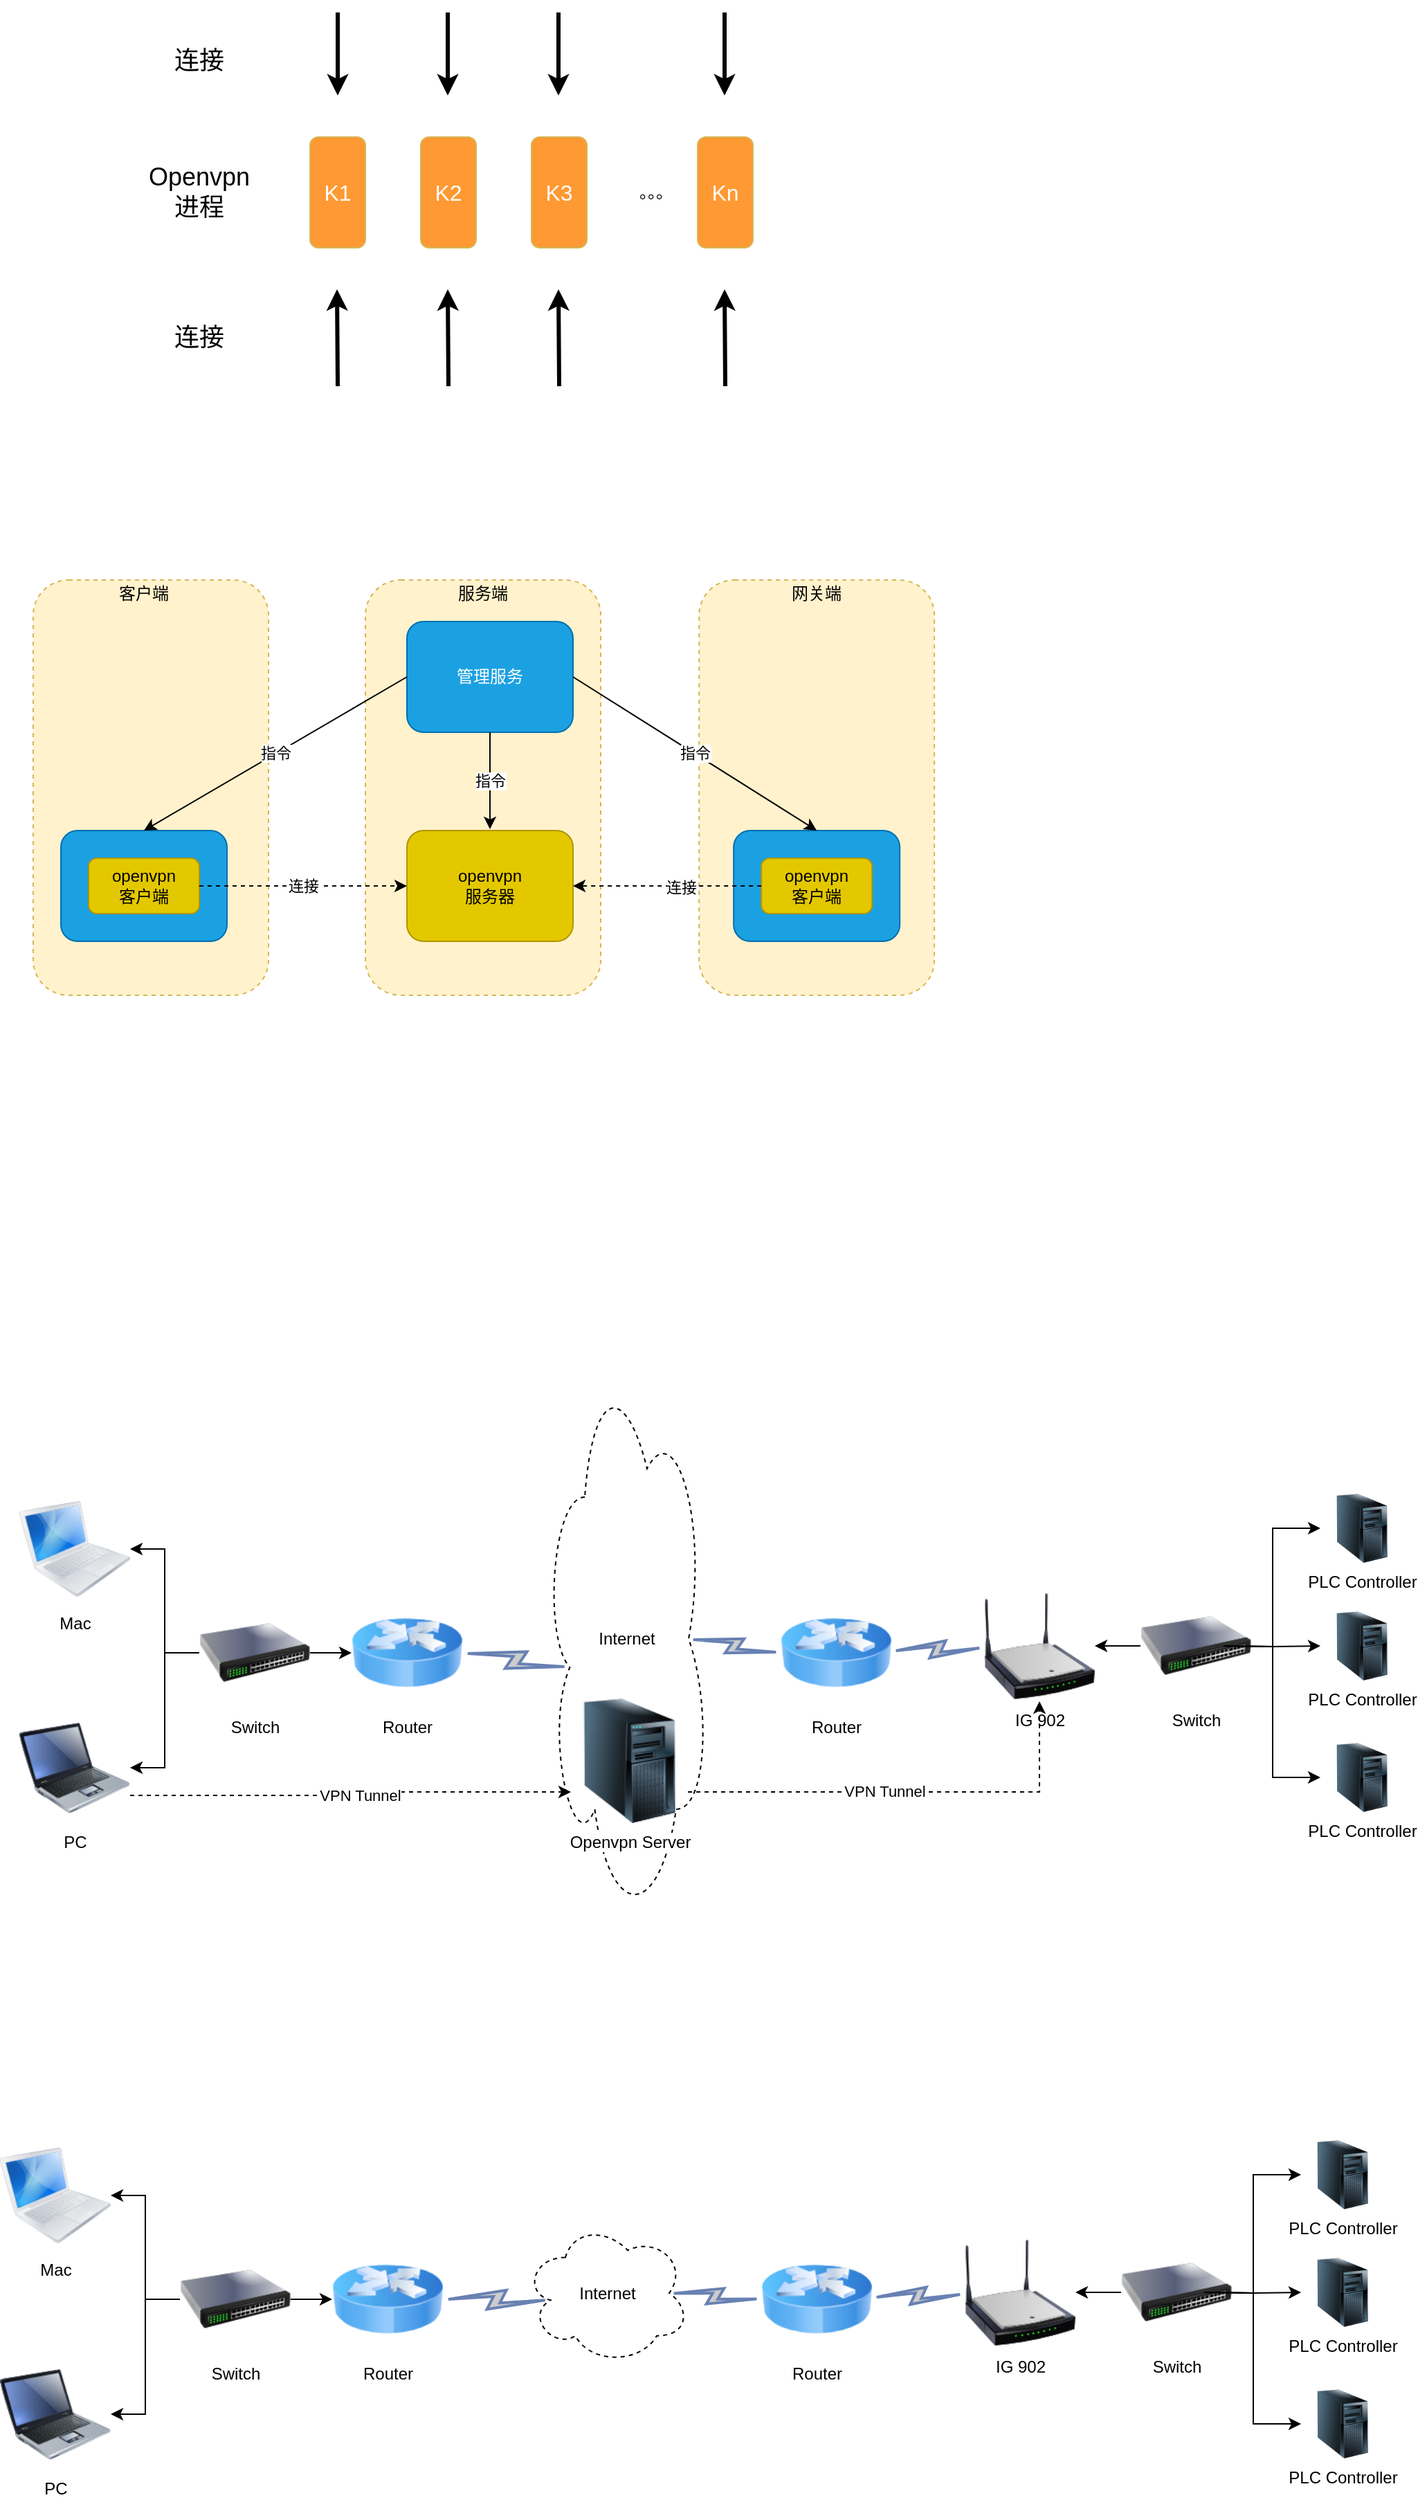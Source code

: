 <mxfile version="15.0.4" type="github">
  <diagram id="fSahD2rUQ293iNaQsKWA" name="Page-1">
    <mxGraphModel dx="1422" dy="762" grid="1" gridSize="10" guides="1" tooltips="1" connect="1" arrows="1" fold="1" page="1" pageScale="1" pageWidth="827" pageHeight="1169" math="0" shadow="0">
      <root>
        <mxCell id="0" />
        <mxCell id="1" parent="0" />
        <mxCell id="X5Kei8PSyGU6GzDg7MXw-48" value="Internet" style="ellipse;shape=cloud;whiteSpace=wrap;html=1;dashed=1;fillColor=#FFFFFF;" vertex="1" parent="1">
          <mxGeometry x="428.5" y="1210" width="120" height="410" as="geometry" />
        </mxCell>
        <mxCell id="X5Kei8PSyGU6GzDg7MXw-37" value="" style="rounded=1;whiteSpace=wrap;html=1;fillColor=#fff2cc;dashed=1;strokeColor=#d6b656;" vertex="1" parent="1">
          <mxGeometry x="541.08" y="650" width="170" height="300" as="geometry" />
        </mxCell>
        <mxCell id="X5Kei8PSyGU6GzDg7MXw-36" value="" style="rounded=1;whiteSpace=wrap;html=1;fillColor=#fff2cc;dashed=1;strokeColor=#d6b656;" vertex="1" parent="1">
          <mxGeometry x="300" y="650" width="170" height="300" as="geometry" />
        </mxCell>
        <mxCell id="X5Kei8PSyGU6GzDg7MXw-35" value="" style="rounded=1;whiteSpace=wrap;html=1;fillColor=#fff2cc;dashed=1;strokeColor=#d6b656;" vertex="1" parent="1">
          <mxGeometry x="60" y="650" width="170" height="300" as="geometry" />
        </mxCell>
        <mxCell id="lbkuDqUNhTPsyOcLvbYf-4" value="&lt;font style=&quot;font-size: 16px&quot; color=&quot;#ffffff&quot;&gt;K1&lt;/font&gt;" style="rounded=1;whiteSpace=wrap;html=1;strokeColor=#d6b656;fillColor=#FF9933;" parent="1" vertex="1">
          <mxGeometry x="260" y="330" width="40" height="80" as="geometry" />
        </mxCell>
        <mxCell id="lbkuDqUNhTPsyOcLvbYf-9" value="&lt;font style=&quot;font-size: 16px&quot; color=&quot;#ffffff&quot;&gt;K2&lt;/font&gt;" style="rounded=1;whiteSpace=wrap;html=1;strokeColor=#d6b656;fillColor=#FF9933;" parent="1" vertex="1">
          <mxGeometry x="340" y="330" width="40" height="80" as="geometry" />
        </mxCell>
        <mxCell id="lbkuDqUNhTPsyOcLvbYf-10" value="&lt;font style=&quot;font-size: 16px&quot; color=&quot;#ffffff&quot;&gt;K3&lt;/font&gt;" style="rounded=1;whiteSpace=wrap;html=1;strokeColor=#d6b656;fillColor=#FF9933;" parent="1" vertex="1">
          <mxGeometry x="420" y="330" width="40" height="80" as="geometry" />
        </mxCell>
        <mxCell id="lbkuDqUNhTPsyOcLvbYf-11" value="。。。" style="text;html=1;strokeColor=none;fillColor=none;align=center;verticalAlign=middle;whiteSpace=wrap;rounded=0;" parent="1" vertex="1">
          <mxGeometry x="490" y="360" width="40" height="20" as="geometry" />
        </mxCell>
        <mxCell id="lbkuDqUNhTPsyOcLvbYf-12" value="&lt;font style=&quot;font-size: 16px&quot; color=&quot;#ffffff&quot;&gt;Kn&lt;/font&gt;" style="rounded=1;whiteSpace=wrap;html=1;strokeColor=#d6b656;fillColor=#FF9933;" parent="1" vertex="1">
          <mxGeometry x="540" y="330" width="40" height="80" as="geometry" />
        </mxCell>
        <mxCell id="lbkuDqUNhTPsyOcLvbYf-13" value="&lt;font style=&quot;font-size: 18px&quot;&gt;Openvpn&lt;br&gt;进程&lt;/font&gt;" style="text;html=1;strokeColor=none;fillColor=none;align=center;verticalAlign=middle;whiteSpace=wrap;rounded=0;" parent="1" vertex="1">
          <mxGeometry x="130" y="335" width="100" height="70" as="geometry" />
        </mxCell>
        <mxCell id="lbkuDqUNhTPsyOcLvbYf-14" value="" style="endArrow=classic;html=1;strokeWidth=3;" parent="1" edge="1">
          <mxGeometry width="50" height="50" relative="1" as="geometry">
            <mxPoint x="280" y="240" as="sourcePoint" />
            <mxPoint x="280" y="300" as="targetPoint" />
          </mxGeometry>
        </mxCell>
        <mxCell id="lbkuDqUNhTPsyOcLvbYf-21" value="&lt;span style=&quot;font-size: 18px&quot;&gt;连接&lt;/span&gt;" style="text;html=1;strokeColor=none;fillColor=none;align=center;verticalAlign=middle;whiteSpace=wrap;rounded=0;" parent="1" vertex="1">
          <mxGeometry x="130" y="240" width="100" height="70" as="geometry" />
        </mxCell>
        <mxCell id="lbkuDqUNhTPsyOcLvbYf-24" value="" style="endArrow=classic;html=1;strokeWidth=3;" parent="1" edge="1">
          <mxGeometry width="50" height="50" relative="1" as="geometry">
            <mxPoint x="439.5" y="240" as="sourcePoint" />
            <mxPoint x="439.5" y="300" as="targetPoint" />
          </mxGeometry>
        </mxCell>
        <mxCell id="lbkuDqUNhTPsyOcLvbYf-25" value="" style="endArrow=classic;html=1;strokeWidth=3;" parent="1" edge="1">
          <mxGeometry width="50" height="50" relative="1" as="geometry">
            <mxPoint x="559.5" y="240" as="sourcePoint" />
            <mxPoint x="559.5" y="300" as="targetPoint" />
          </mxGeometry>
        </mxCell>
        <mxCell id="lbkuDqUNhTPsyOcLvbYf-26" value="" style="endArrow=classic;html=1;strokeWidth=3;" parent="1" edge="1">
          <mxGeometry width="50" height="50" relative="1" as="geometry">
            <mxPoint x="359.5" y="240" as="sourcePoint" />
            <mxPoint x="359.5" y="300" as="targetPoint" />
          </mxGeometry>
        </mxCell>
        <mxCell id="lbkuDqUNhTPsyOcLvbYf-27" value="" style="endArrow=classic;html=1;strokeWidth=3;" parent="1" edge="1">
          <mxGeometry width="50" height="50" relative="1" as="geometry">
            <mxPoint x="360" y="510" as="sourcePoint" />
            <mxPoint x="359.5" y="440" as="targetPoint" />
          </mxGeometry>
        </mxCell>
        <mxCell id="lbkuDqUNhTPsyOcLvbYf-28" value="" style="endArrow=classic;html=1;strokeWidth=3;" parent="1" edge="1">
          <mxGeometry width="50" height="50" relative="1" as="geometry">
            <mxPoint x="280" y="510" as="sourcePoint" />
            <mxPoint x="279.5" y="440" as="targetPoint" />
          </mxGeometry>
        </mxCell>
        <mxCell id="lbkuDqUNhTPsyOcLvbYf-29" value="" style="endArrow=classic;html=1;strokeWidth=3;" parent="1" edge="1">
          <mxGeometry width="50" height="50" relative="1" as="geometry">
            <mxPoint x="440" y="510" as="sourcePoint" />
            <mxPoint x="439.5" y="440" as="targetPoint" />
          </mxGeometry>
        </mxCell>
        <mxCell id="lbkuDqUNhTPsyOcLvbYf-30" value="" style="endArrow=classic;html=1;strokeWidth=3;" parent="1" edge="1">
          <mxGeometry width="50" height="50" relative="1" as="geometry">
            <mxPoint x="560" y="510" as="sourcePoint" />
            <mxPoint x="559.5" y="440" as="targetPoint" />
          </mxGeometry>
        </mxCell>
        <mxCell id="lbkuDqUNhTPsyOcLvbYf-31" value="&lt;span style=&quot;font-size: 18px&quot;&gt;连接&lt;/span&gt;" style="text;html=1;strokeColor=none;fillColor=none;align=center;verticalAlign=middle;whiteSpace=wrap;rounded=0;" parent="1" vertex="1">
          <mxGeometry x="130" y="440" width="100" height="70" as="geometry" />
        </mxCell>
        <mxCell id="X5Kei8PSyGU6GzDg7MXw-6" value="" style="rounded=1;whiteSpace=wrap;html=1;fillColor=#1ba1e2;strokeColor=#006EAF;fontColor=#ffffff;" vertex="1" parent="1">
          <mxGeometry x="80" y="831" width="120" height="80" as="geometry" />
        </mxCell>
        <mxCell id="X5Kei8PSyGU6GzDg7MXw-7" value="openvpn&lt;br&gt;客户端" style="rounded=1;whiteSpace=wrap;html=1;fillColor=#e3c800;strokeColor=#B09500;fontColor=#000000;" vertex="1" parent="1">
          <mxGeometry x="100" y="851" width="80" height="40" as="geometry" />
        </mxCell>
        <mxCell id="X5Kei8PSyGU6GzDg7MXw-10" value="" style="rounded=1;whiteSpace=wrap;html=1;fillColor=#1ba1e2;strokeColor=#006EAF;fontColor=#ffffff;" vertex="1" parent="1">
          <mxGeometry x="566.08" y="831" width="120" height="80" as="geometry" />
        </mxCell>
        <mxCell id="X5Kei8PSyGU6GzDg7MXw-11" value="openvpn&lt;br&gt;客户端" style="rounded=1;whiteSpace=wrap;html=1;fillColor=#e3c800;strokeColor=#B09500;fontColor=#000000;" vertex="1" parent="1">
          <mxGeometry x="586.08" y="851" width="80" height="40" as="geometry" />
        </mxCell>
        <mxCell id="X5Kei8PSyGU6GzDg7MXw-16" value="管理服务" style="rounded=1;whiteSpace=wrap;html=1;fillColor=#1ba1e2;strokeColor=#006EAF;fontColor=#ffffff;" vertex="1" parent="1">
          <mxGeometry x="330" y="680" width="120" height="80" as="geometry" />
        </mxCell>
        <mxCell id="X5Kei8PSyGU6GzDg7MXw-17" value="openvpn&lt;br&gt;服务器" style="rounded=1;whiteSpace=wrap;html=1;fillColor=#e3c800;strokeColor=#B09500;fontColor=#000000;" vertex="1" parent="1">
          <mxGeometry x="330" y="831" width="120" height="80" as="geometry" />
        </mxCell>
        <mxCell id="X5Kei8PSyGU6GzDg7MXw-24" value="指令" style="endArrow=classic;html=1;strokeWidth=1;entryX=0.5;entryY=0;entryDx=0;entryDy=0;exitX=0;exitY=0.5;exitDx=0;exitDy=0;" edge="1" parent="1" source="X5Kei8PSyGU6GzDg7MXw-16" target="X5Kei8PSyGU6GzDg7MXw-6">
          <mxGeometry width="50" height="50" relative="1" as="geometry">
            <mxPoint x="230" y="720" as="sourcePoint" />
            <mxPoint x="280" y="670" as="targetPoint" />
          </mxGeometry>
        </mxCell>
        <mxCell id="X5Kei8PSyGU6GzDg7MXw-26" value="指令" style="endArrow=classic;html=1;strokeWidth=1;exitX=1;exitY=0.5;exitDx=0;exitDy=0;entryX=0.5;entryY=0;entryDx=0;entryDy=0;" edge="1" parent="1" source="X5Kei8PSyGU6GzDg7MXw-16" target="X5Kei8PSyGU6GzDg7MXw-10">
          <mxGeometry width="50" height="50" relative="1" as="geometry">
            <mxPoint x="490" y="760" as="sourcePoint" />
            <mxPoint x="650" y="780" as="targetPoint" />
          </mxGeometry>
        </mxCell>
        <mxCell id="X5Kei8PSyGU6GzDg7MXw-27" value="指令" style="endArrow=classic;html=1;strokeWidth=1;exitX=0.5;exitY=1;exitDx=0;exitDy=0;" edge="1" parent="1" source="X5Kei8PSyGU6GzDg7MXw-16">
          <mxGeometry width="50" height="50" relative="1" as="geometry">
            <mxPoint x="240" y="1010" as="sourcePoint" />
            <mxPoint x="390" y="830" as="targetPoint" />
          </mxGeometry>
        </mxCell>
        <mxCell id="X5Kei8PSyGU6GzDg7MXw-38" value="连接" style="endArrow=classic;html=1;strokeWidth=1;entryX=0;entryY=0.5;entryDx=0;entryDy=0;exitX=1;exitY=0.5;exitDx=0;exitDy=0;dashed=1;" edge="1" parent="1" source="X5Kei8PSyGU6GzDg7MXw-7" target="X5Kei8PSyGU6GzDg7MXw-17">
          <mxGeometry width="50" height="50" relative="1" as="geometry">
            <mxPoint x="174.46" y="1098" as="sourcePoint" />
            <mxPoint x="224.46" y="1048" as="targetPoint" />
          </mxGeometry>
        </mxCell>
        <mxCell id="X5Kei8PSyGU6GzDg7MXw-39" value="" style="endArrow=classic;html=1;strokeWidth=1;entryX=1;entryY=0.5;entryDx=0;entryDy=0;exitX=0;exitY=0.5;exitDx=0;exitDy=0;dashed=1;" edge="1" parent="1" source="X5Kei8PSyGU6GzDg7MXw-11" target="X5Kei8PSyGU6GzDg7MXw-17">
          <mxGeometry width="50" height="50" relative="1" as="geometry">
            <mxPoint x="494.46" y="1078" as="sourcePoint" />
            <mxPoint x="544.46" y="1028" as="targetPoint" />
          </mxGeometry>
        </mxCell>
        <mxCell id="X5Kei8PSyGU6GzDg7MXw-40" value="连接" style="edgeLabel;html=1;align=center;verticalAlign=middle;resizable=0;points=[];" vertex="1" connectable="0" parent="X5Kei8PSyGU6GzDg7MXw-39">
          <mxGeometry x="-0.144" y="1" relative="1" as="geometry">
            <mxPoint as="offset" />
          </mxGeometry>
        </mxCell>
        <mxCell id="X5Kei8PSyGU6GzDg7MXw-41" value="客户端" style="text;html=1;strokeColor=none;fillColor=none;align=center;verticalAlign=middle;whiteSpace=wrap;rounded=0;dashed=1;" vertex="1" parent="1">
          <mxGeometry x="120" y="650" width="40" height="20" as="geometry" />
        </mxCell>
        <mxCell id="X5Kei8PSyGU6GzDg7MXw-42" value="服务端" style="text;html=1;strokeColor=none;fillColor=none;align=center;verticalAlign=middle;whiteSpace=wrap;rounded=0;dashed=1;" vertex="1" parent="1">
          <mxGeometry x="365" y="650" width="40" height="20" as="geometry" />
        </mxCell>
        <mxCell id="X5Kei8PSyGU6GzDg7MXw-43" value="网关端" style="text;html=1;strokeColor=none;fillColor=none;align=center;verticalAlign=middle;whiteSpace=wrap;rounded=0;dashed=1;" vertex="1" parent="1">
          <mxGeometry x="606.08" y="650" width="40" height="20" as="geometry" />
        </mxCell>
        <mxCell id="X5Kei8PSyGU6GzDg7MXw-63" style="edgeStyle=orthogonalEdgeStyle;rounded=0;orthogonalLoop=1;jettySize=auto;html=1;strokeWidth=1;" edge="1" parent="1" source="X5Kei8PSyGU6GzDg7MXw-44" target="X5Kei8PSyGU6GzDg7MXw-47">
          <mxGeometry relative="1" as="geometry" />
        </mxCell>
        <mxCell id="X5Kei8PSyGU6GzDg7MXw-85" style="edgeStyle=orthogonalEdgeStyle;rounded=0;orthogonalLoop=1;jettySize=auto;html=1;strokeWidth=1;" edge="1" parent="1" source="X5Kei8PSyGU6GzDg7MXw-44" target="X5Kei8PSyGU6GzDg7MXw-45">
          <mxGeometry relative="1" as="geometry" />
        </mxCell>
        <mxCell id="X5Kei8PSyGU6GzDg7MXw-44" value="Switch" style="image;html=1;image=img/lib/clip_art/networking/Switch_128x128.png;dashed=1;fillColor=#FFFFFF;" vertex="1" parent="1">
          <mxGeometry x="180" y="1385" width="80" height="80" as="geometry" />
        </mxCell>
        <mxCell id="X5Kei8PSyGU6GzDg7MXw-45" value="Router" style="image;html=1;image=img/lib/clip_art/networking/Router_Icon_128x128.png;dashed=1;fillColor=#FFFFFF;" vertex="1" parent="1">
          <mxGeometry x="290" y="1385" width="80" height="80" as="geometry" />
        </mxCell>
        <mxCell id="X5Kei8PSyGU6GzDg7MXw-95" style="edgeStyle=orthogonalEdgeStyle;rounded=0;orthogonalLoop=1;jettySize=auto;html=1;entryX=0;entryY=0.75;entryDx=0;entryDy=0;dashed=1;strokeWidth=1;exitX=1;exitY=0.75;exitDx=0;exitDy=0;" edge="1" parent="1" source="X5Kei8PSyGU6GzDg7MXw-46" target="X5Kei8PSyGU6GzDg7MXw-86">
          <mxGeometry relative="1" as="geometry" />
        </mxCell>
        <mxCell id="X5Kei8PSyGU6GzDg7MXw-96" value="VPN Tunnel" style="edgeLabel;html=1;align=center;verticalAlign=middle;resizable=0;points=[];" vertex="1" connectable="0" parent="X5Kei8PSyGU6GzDg7MXw-95">
          <mxGeometry x="0.051" y="-1" relative="1" as="geometry">
            <mxPoint y="1" as="offset" />
          </mxGeometry>
        </mxCell>
        <mxCell id="X5Kei8PSyGU6GzDg7MXw-46" value="PC" style="image;html=1;image=img/lib/clip_art/computers/Laptop_128x128.png;dashed=1;fillColor=#FFFFFF;" vertex="1" parent="1">
          <mxGeometry x="50" y="1468" width="80" height="80" as="geometry" />
        </mxCell>
        <mxCell id="X5Kei8PSyGU6GzDg7MXw-47" value="Mac" style="image;html=1;image=img/lib/clip_art/computers/MacBook_128x128.png;dashed=1;fillColor=#FFFFFF;" vertex="1" parent="1">
          <mxGeometry x="50" y="1310" width="80" height="80" as="geometry" />
        </mxCell>
        <mxCell id="X5Kei8PSyGU6GzDg7MXw-49" value="Router" style="image;html=1;image=img/lib/clip_art/networking/Router_Icon_128x128.png;dashed=1;fillColor=#FFFFFF;" vertex="1" parent="1">
          <mxGeometry x="600.0" y="1385" width="80" height="80" as="geometry" />
        </mxCell>
        <mxCell id="X5Kei8PSyGU6GzDg7MXw-51" value="IG 902" style="image;html=1;image=img/lib/clip_art/networking/Wireless_Router_N_128x128.png;dashed=1;fillColor=#FFFFFF;" vertex="1" parent="1">
          <mxGeometry x="747" y="1380" width="80" height="80" as="geometry" />
        </mxCell>
        <mxCell id="X5Kei8PSyGU6GzDg7MXw-52" value="PLC Controller" style="image;html=1;image=img/lib/clip_art/computers/Server_Tower_128x128.png;dashed=1;fillColor=#FFFFFF;" vertex="1" parent="1">
          <mxGeometry x="990" y="1310" width="60" height="50" as="geometry" />
        </mxCell>
        <mxCell id="X5Kei8PSyGU6GzDg7MXw-80" style="edgeStyle=orthogonalEdgeStyle;rounded=0;orthogonalLoop=1;jettySize=auto;html=1;entryX=0;entryY=0.5;entryDx=0;entryDy=0;strokeWidth=1;" edge="1" parent="1" target="X5Kei8PSyGU6GzDg7MXw-52">
          <mxGeometry relative="1" as="geometry">
            <mxPoint x="920" y="1420" as="sourcePoint" />
          </mxGeometry>
        </mxCell>
        <mxCell id="X5Kei8PSyGU6GzDg7MXw-101" style="edgeStyle=orthogonalEdgeStyle;rounded=0;orthogonalLoop=1;jettySize=auto;html=1;entryX=1;entryY=0.5;entryDx=0;entryDy=0;strokeWidth=1;" edge="1" parent="1" source="X5Kei8PSyGU6GzDg7MXw-53" target="X5Kei8PSyGU6GzDg7MXw-51">
          <mxGeometry relative="1" as="geometry" />
        </mxCell>
        <mxCell id="X5Kei8PSyGU6GzDg7MXw-53" value="Switch" style="image;html=1;image=img/lib/clip_art/networking/Switch_128x128.png;dashed=1;fillColor=#FFFFFF;" vertex="1" parent="1">
          <mxGeometry x="860" y="1380" width="80" height="80" as="geometry" />
        </mxCell>
        <mxCell id="X5Kei8PSyGU6GzDg7MXw-58" value="PLC Controller" style="image;html=1;image=img/lib/clip_art/computers/Server_Tower_128x128.png;dashed=1;fillColor=#FFFFFF;" vertex="1" parent="1">
          <mxGeometry x="990" y="1395" width="60" height="50" as="geometry" />
        </mxCell>
        <mxCell id="X5Kei8PSyGU6GzDg7MXw-59" value="PLC Controller" style="image;html=1;image=img/lib/clip_art/computers/Server_Tower_128x128.png;dashed=1;fillColor=#FFFFFF;" vertex="1" parent="1">
          <mxGeometry x="990" y="1490" width="60" height="50" as="geometry" />
        </mxCell>
        <mxCell id="X5Kei8PSyGU6GzDg7MXw-64" style="edgeStyle=orthogonalEdgeStyle;rounded=0;orthogonalLoop=1;jettySize=auto;html=1;strokeWidth=1;entryX=1;entryY=0.5;entryDx=0;entryDy=0;" edge="1" parent="1" source="X5Kei8PSyGU6GzDg7MXw-44" target="X5Kei8PSyGU6GzDg7MXw-46">
          <mxGeometry relative="1" as="geometry" />
        </mxCell>
        <mxCell id="X5Kei8PSyGU6GzDg7MXw-73" style="edgeStyle=orthogonalEdgeStyle;rounded=0;orthogonalLoop=1;jettySize=auto;html=1;strokeWidth=1;" edge="1" parent="1" target="X5Kei8PSyGU6GzDg7MXw-58">
          <mxGeometry relative="1" as="geometry">
            <mxPoint x="920" y="1420" as="sourcePoint" />
          </mxGeometry>
        </mxCell>
        <mxCell id="X5Kei8PSyGU6GzDg7MXw-74" style="edgeStyle=orthogonalEdgeStyle;rounded=0;orthogonalLoop=1;jettySize=auto;html=1;strokeWidth=1;entryX=0;entryY=0.5;entryDx=0;entryDy=0;" edge="1" parent="1" target="X5Kei8PSyGU6GzDg7MXw-59">
          <mxGeometry relative="1" as="geometry">
            <mxPoint x="920" y="1420" as="sourcePoint" />
          </mxGeometry>
        </mxCell>
        <mxCell id="X5Kei8PSyGU6GzDg7MXw-75" value="" style="html=1;outlineConnect=0;fillColor=#CCCCCC;strokeColor=#6881B3;gradientColor=none;gradientDirection=north;strokeWidth=2;shape=mxgraph.networks.comm_link_edge;html=1;" edge="1" parent="1" source="X5Kei8PSyGU6GzDg7MXw-49" target="X5Kei8PSyGU6GzDg7MXw-51">
          <mxGeometry width="100" height="100" relative="1" as="geometry">
            <mxPoint x="558.5" y="1520" as="sourcePoint" />
            <mxPoint x="658.5" y="1420" as="targetPoint" />
          </mxGeometry>
        </mxCell>
        <mxCell id="X5Kei8PSyGU6GzDg7MXw-76" value="" style="html=1;outlineConnect=0;fillColor=#CCCCCC;strokeColor=#6881B3;gradientColor=none;gradientDirection=north;strokeWidth=2;shape=mxgraph.networks.comm_link_edge;html=1;entryX=0.16;entryY=0.55;entryDx=0;entryDy=0;entryPerimeter=0;exitX=1;exitY=0.5;exitDx=0;exitDy=0;" edge="1" parent="1" source="X5Kei8PSyGU6GzDg7MXw-45" target="X5Kei8PSyGU6GzDg7MXw-48">
          <mxGeometry width="100" height="100" relative="1" as="geometry">
            <mxPoint x="368.5" y="1380" as="sourcePoint" />
            <mxPoint x="468.5" y="1280" as="targetPoint" />
          </mxGeometry>
        </mxCell>
        <mxCell id="X5Kei8PSyGU6GzDg7MXw-77" value="" style="html=1;outlineConnect=0;fillColor=#CCCCCC;strokeColor=#6881B3;gradientColor=none;gradientDirection=north;strokeWidth=2;shape=mxgraph.networks.comm_link_edge;html=1;entryX=0;entryY=0.5;entryDx=0;entryDy=0;exitX=0.875;exitY=0.5;exitDx=0;exitDy=0;exitPerimeter=0;" edge="1" parent="1" source="X5Kei8PSyGU6GzDg7MXw-48" target="X5Kei8PSyGU6GzDg7MXw-49">
          <mxGeometry width="100" height="100" relative="1" as="geometry">
            <mxPoint x="468.5" y="1510" as="sourcePoint" />
            <mxPoint x="568.5" y="1410" as="targetPoint" />
          </mxGeometry>
        </mxCell>
        <mxCell id="X5Kei8PSyGU6GzDg7MXw-97" style="edgeStyle=orthogonalEdgeStyle;rounded=0;orthogonalLoop=1;jettySize=auto;html=1;entryX=0.5;entryY=1;entryDx=0;entryDy=0;dashed=1;strokeWidth=1;exitX=1;exitY=0.75;exitDx=0;exitDy=0;" edge="1" parent="1" source="X5Kei8PSyGU6GzDg7MXw-86" target="X5Kei8PSyGU6GzDg7MXw-51">
          <mxGeometry relative="1" as="geometry" />
        </mxCell>
        <mxCell id="X5Kei8PSyGU6GzDg7MXw-98" value="VPN Tunnel" style="edgeLabel;html=1;align=center;verticalAlign=middle;resizable=0;points=[];" vertex="1" connectable="0" parent="X5Kei8PSyGU6GzDg7MXw-97">
          <mxGeometry x="-0.112" y="2" relative="1" as="geometry">
            <mxPoint y="1" as="offset" />
          </mxGeometry>
        </mxCell>
        <mxCell id="X5Kei8PSyGU6GzDg7MXw-86" value="Openvpn Server" style="image;html=1;image=img/lib/clip_art/computers/Server_Tower_128x128.png;dashed=1;fillColor=#FFFFFF;" vertex="1" parent="1">
          <mxGeometry x="448.5" y="1458" width="84.5" height="90" as="geometry" />
        </mxCell>
        <mxCell id="X5Kei8PSyGU6GzDg7MXw-102" value="Internet" style="ellipse;shape=cloud;whiteSpace=wrap;html=1;dashed=1;fillColor=#FFFFFF;" vertex="1" parent="1">
          <mxGeometry x="414.5" y="1836" width="120" height="103" as="geometry" />
        </mxCell>
        <mxCell id="X5Kei8PSyGU6GzDg7MXw-103" style="edgeStyle=orthogonalEdgeStyle;rounded=0;orthogonalLoop=1;jettySize=auto;html=1;strokeWidth=1;" edge="1" source="X5Kei8PSyGU6GzDg7MXw-105" target="X5Kei8PSyGU6GzDg7MXw-110" parent="1">
          <mxGeometry relative="1" as="geometry" />
        </mxCell>
        <mxCell id="X5Kei8PSyGU6GzDg7MXw-104" style="edgeStyle=orthogonalEdgeStyle;rounded=0;orthogonalLoop=1;jettySize=auto;html=1;strokeWidth=1;" edge="1" source="X5Kei8PSyGU6GzDg7MXw-105" target="X5Kei8PSyGU6GzDg7MXw-106" parent="1">
          <mxGeometry relative="1" as="geometry" />
        </mxCell>
        <mxCell id="X5Kei8PSyGU6GzDg7MXw-105" value="Switch" style="image;html=1;image=img/lib/clip_art/networking/Switch_128x128.png;dashed=1;fillColor=#FFFFFF;" vertex="1" parent="1">
          <mxGeometry x="166" y="1852" width="80" height="80" as="geometry" />
        </mxCell>
        <mxCell id="X5Kei8PSyGU6GzDg7MXw-106" value="Router" style="image;html=1;image=img/lib/clip_art/networking/Router_Icon_128x128.png;dashed=1;fillColor=#FFFFFF;" vertex="1" parent="1">
          <mxGeometry x="276" y="1852" width="80" height="80" as="geometry" />
        </mxCell>
        <mxCell id="X5Kei8PSyGU6GzDg7MXw-109" value="PC" style="image;html=1;image=img/lib/clip_art/computers/Laptop_128x128.png;dashed=1;fillColor=#FFFFFF;" vertex="1" parent="1">
          <mxGeometry x="36" y="1935" width="80" height="80" as="geometry" />
        </mxCell>
        <mxCell id="X5Kei8PSyGU6GzDg7MXw-110" value="Mac" style="image;html=1;image=img/lib/clip_art/computers/MacBook_128x128.png;dashed=1;fillColor=#FFFFFF;" vertex="1" parent="1">
          <mxGeometry x="36" y="1777" width="80" height="80" as="geometry" />
        </mxCell>
        <mxCell id="X5Kei8PSyGU6GzDg7MXw-111" value="Router" style="image;html=1;image=img/lib/clip_art/networking/Router_Icon_128x128.png;dashed=1;fillColor=#FFFFFF;" vertex="1" parent="1">
          <mxGeometry x="586.0" y="1852" width="80" height="80" as="geometry" />
        </mxCell>
        <mxCell id="X5Kei8PSyGU6GzDg7MXw-112" value="IG 902" style="image;html=1;image=img/lib/clip_art/networking/Wireless_Router_N_128x128.png;dashed=1;fillColor=#FFFFFF;" vertex="1" parent="1">
          <mxGeometry x="733" y="1847" width="80" height="80" as="geometry" />
        </mxCell>
        <mxCell id="X5Kei8PSyGU6GzDg7MXw-113" value="PLC Controller" style="image;html=1;image=img/lib/clip_art/computers/Server_Tower_128x128.png;dashed=1;fillColor=#FFFFFF;" vertex="1" parent="1">
          <mxGeometry x="976" y="1777" width="60" height="50" as="geometry" />
        </mxCell>
        <mxCell id="X5Kei8PSyGU6GzDg7MXw-114" style="edgeStyle=orthogonalEdgeStyle;rounded=0;orthogonalLoop=1;jettySize=auto;html=1;entryX=0;entryY=0.5;entryDx=0;entryDy=0;strokeWidth=1;" edge="1" target="X5Kei8PSyGU6GzDg7MXw-113" parent="1">
          <mxGeometry relative="1" as="geometry">
            <mxPoint x="906" y="1887" as="sourcePoint" />
          </mxGeometry>
        </mxCell>
        <mxCell id="X5Kei8PSyGU6GzDg7MXw-115" style="edgeStyle=orthogonalEdgeStyle;rounded=0;orthogonalLoop=1;jettySize=auto;html=1;entryX=1;entryY=0.5;entryDx=0;entryDy=0;strokeWidth=1;" edge="1" source="X5Kei8PSyGU6GzDg7MXw-116" target="X5Kei8PSyGU6GzDg7MXw-112" parent="1">
          <mxGeometry relative="1" as="geometry" />
        </mxCell>
        <mxCell id="X5Kei8PSyGU6GzDg7MXw-116" value="Switch" style="image;html=1;image=img/lib/clip_art/networking/Switch_128x128.png;dashed=1;fillColor=#FFFFFF;" vertex="1" parent="1">
          <mxGeometry x="846" y="1847" width="80" height="80" as="geometry" />
        </mxCell>
        <mxCell id="X5Kei8PSyGU6GzDg7MXw-117" value="PLC Controller" style="image;html=1;image=img/lib/clip_art/computers/Server_Tower_128x128.png;dashed=1;fillColor=#FFFFFF;" vertex="1" parent="1">
          <mxGeometry x="976" y="1862" width="60" height="50" as="geometry" />
        </mxCell>
        <mxCell id="X5Kei8PSyGU6GzDg7MXw-118" value="PLC Controller" style="image;html=1;image=img/lib/clip_art/computers/Server_Tower_128x128.png;dashed=1;fillColor=#FFFFFF;" vertex="1" parent="1">
          <mxGeometry x="976" y="1957" width="60" height="50" as="geometry" />
        </mxCell>
        <mxCell id="X5Kei8PSyGU6GzDg7MXw-119" style="edgeStyle=orthogonalEdgeStyle;rounded=0;orthogonalLoop=1;jettySize=auto;html=1;strokeWidth=1;entryX=1;entryY=0.5;entryDx=0;entryDy=0;" edge="1" source="X5Kei8PSyGU6GzDg7MXw-105" target="X5Kei8PSyGU6GzDg7MXw-109" parent="1">
          <mxGeometry relative="1" as="geometry" />
        </mxCell>
        <mxCell id="X5Kei8PSyGU6GzDg7MXw-120" style="edgeStyle=orthogonalEdgeStyle;rounded=0;orthogonalLoop=1;jettySize=auto;html=1;strokeWidth=1;" edge="1" target="X5Kei8PSyGU6GzDg7MXw-117" parent="1">
          <mxGeometry relative="1" as="geometry">
            <mxPoint x="906" y="1887" as="sourcePoint" />
          </mxGeometry>
        </mxCell>
        <mxCell id="X5Kei8PSyGU6GzDg7MXw-121" style="edgeStyle=orthogonalEdgeStyle;rounded=0;orthogonalLoop=1;jettySize=auto;html=1;strokeWidth=1;entryX=0;entryY=0.5;entryDx=0;entryDy=0;" edge="1" target="X5Kei8PSyGU6GzDg7MXw-118" parent="1">
          <mxGeometry relative="1" as="geometry">
            <mxPoint x="906" y="1887" as="sourcePoint" />
          </mxGeometry>
        </mxCell>
        <mxCell id="X5Kei8PSyGU6GzDg7MXw-122" value="" style="html=1;outlineConnect=0;fillColor=#CCCCCC;strokeColor=#6881B3;gradientColor=none;gradientDirection=north;strokeWidth=2;shape=mxgraph.networks.comm_link_edge;html=1;" edge="1" source="X5Kei8PSyGU6GzDg7MXw-111" target="X5Kei8PSyGU6GzDg7MXw-112" parent="1">
          <mxGeometry width="100" height="100" relative="1" as="geometry">
            <mxPoint x="544.5" y="1987" as="sourcePoint" />
            <mxPoint x="644.5" y="1887" as="targetPoint" />
          </mxGeometry>
        </mxCell>
        <mxCell id="X5Kei8PSyGU6GzDg7MXw-123" value="" style="html=1;outlineConnect=0;fillColor=#CCCCCC;strokeColor=#6881B3;gradientColor=none;gradientDirection=north;strokeWidth=2;shape=mxgraph.networks.comm_link_edge;html=1;entryX=0.16;entryY=0.55;entryDx=0;entryDy=0;entryPerimeter=0;exitX=1;exitY=0.5;exitDx=0;exitDy=0;" edge="1" source="X5Kei8PSyGU6GzDg7MXw-106" target="X5Kei8PSyGU6GzDg7MXw-102" parent="1">
          <mxGeometry width="100" height="100" relative="1" as="geometry">
            <mxPoint x="354.5" y="1847" as="sourcePoint" />
            <mxPoint x="454.5" y="1747" as="targetPoint" />
          </mxGeometry>
        </mxCell>
        <mxCell id="X5Kei8PSyGU6GzDg7MXw-124" value="" style="html=1;outlineConnect=0;fillColor=#CCCCCC;strokeColor=#6881B3;gradientColor=none;gradientDirection=north;strokeWidth=2;shape=mxgraph.networks.comm_link_edge;html=1;entryX=0;entryY=0.5;entryDx=0;entryDy=0;exitX=0.875;exitY=0.5;exitDx=0;exitDy=0;exitPerimeter=0;" edge="1" source="X5Kei8PSyGU6GzDg7MXw-102" target="X5Kei8PSyGU6GzDg7MXw-111" parent="1">
          <mxGeometry width="100" height="100" relative="1" as="geometry">
            <mxPoint x="454.5" y="1977" as="sourcePoint" />
            <mxPoint x="554.5" y="1877" as="targetPoint" />
          </mxGeometry>
        </mxCell>
      </root>
    </mxGraphModel>
  </diagram>
</mxfile>
